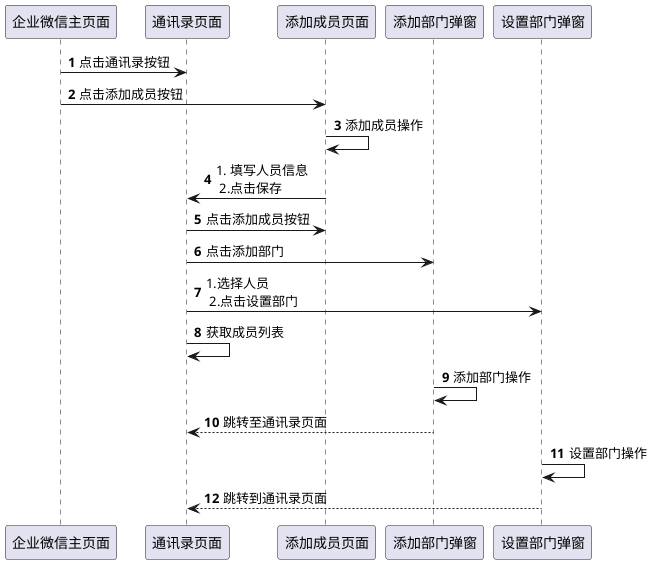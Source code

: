 @startuml
'https://plantuml.com/sequence-diagram

autonumber

participant 企业微信主页面 as main

participant 通讯录页面 as contact

participant 添加成员页面 as add_member

participant 添加部门弹窗 as add_dep

participant 设置部门弹窗 as set_dep

main -> contact: 点击通讯录按钮
main -> add_member: 点击添加成员按钮
add_member -> add_member: 添加成员操作
add_member -> contact: 1. 填写人员信息 \n 2.点击保存
contact -> add_member:点击添加成员按钮
contact -> add_dep:点击添加部门
contact -> set_dep :1.选择人员 \n 2.点击设置部门
contact -> contact: 获取成员列表
add_dep -> add_dep: 添加部门操作
add_dep --> contact: 跳转至通讯录页面
set_dep -> set_dep: 设置部门操作
set_dep --> contact: 跳转到通讯录页面
@enduml